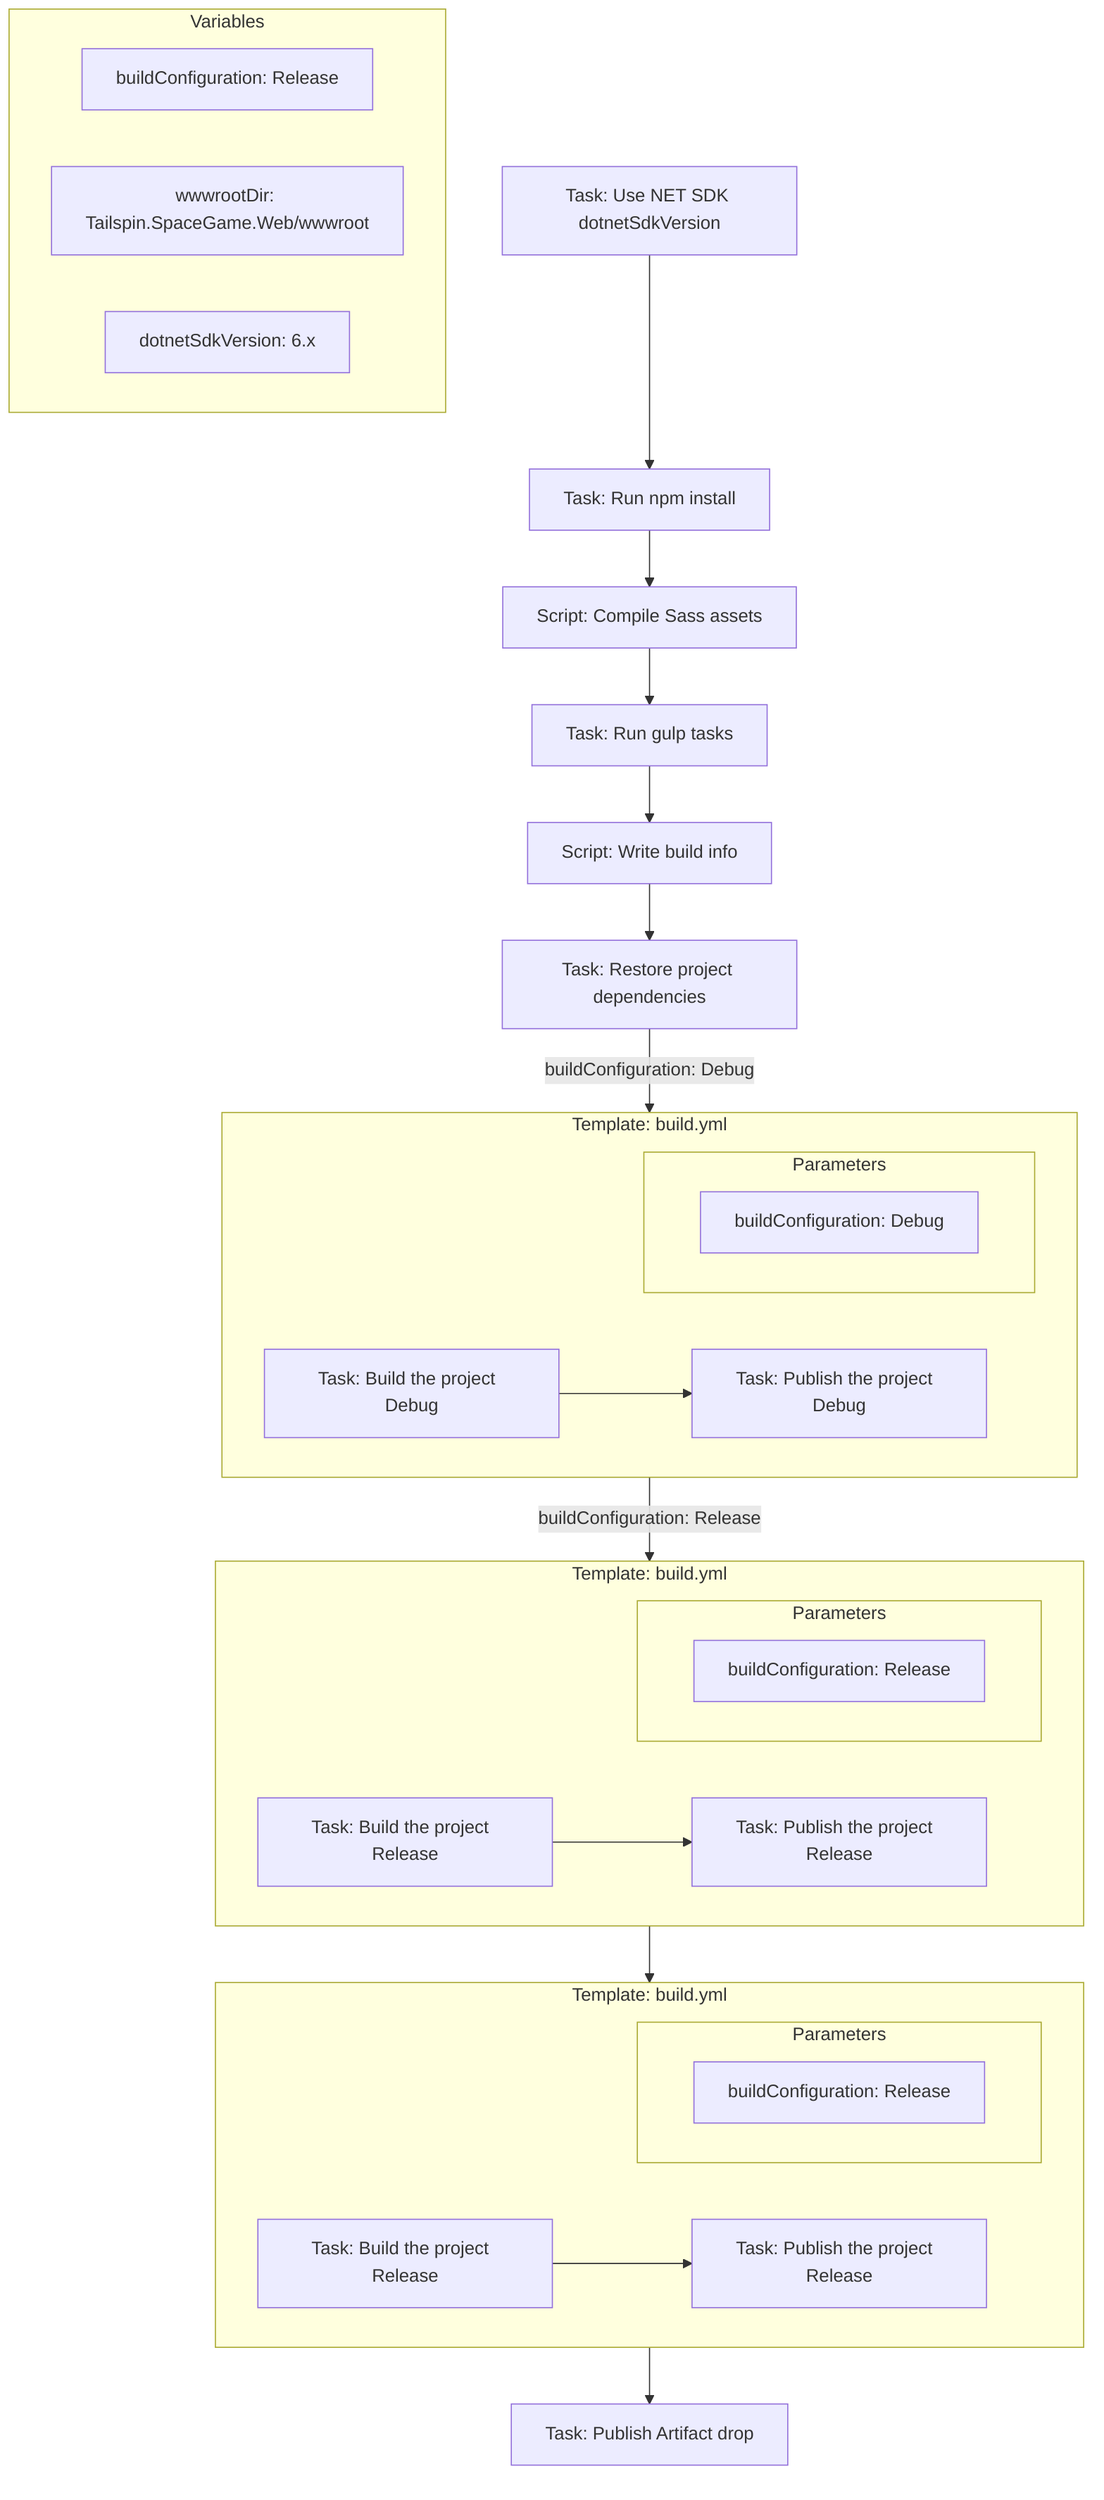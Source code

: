 flowchart TD
  subgraph variables_Legend [Variables]
    direction LR
    buildConfiguration[buildConfiguration: Release]
    wwwrootDir[wwwrootDir: Tailspin.SpaceGame.Web/wwwroot]
    dotnetSdkVersion[dotnetSdkVersion: 6.x]
  end
    0_UseNETSDKdotnetSdkVersion[Task: Use NET SDK dotnetSdkVersion]
    1_Runnpminstall[Task: Run npm install]
    0_UseNETSDKdotnetSdkVersion --> 1_Runnpminstall
    2_CompileSassassets[Script: Compile Sass assets]
    1_Runnpminstall --> 2_CompileSassassets
    3_Rungulptasks[Task: Run gulp tasks]
    2_CompileSassassets --> 3_Rungulptasks
    4_Writebuildinfo[Script: Write build info]
    3_Rungulptasks --> 4_Writebuildinfo
    5_Restoreprojectdependencies[Task: Restore project dependencies]
    4_Writebuildinfo --> 5_Restoreprojectdependencies
    subgraph 6_buildyml [Template: build.yml]
  subgraph 6_buildyml_parameters_Legend [Parameters]
    direction LR
    6_buildyml_buildConfiguration[buildConfiguration: Debug]
  end
    6_buildyml_0_Buildtheproject-Debug[Task: Build the project  Debug]
    6_buildyml_1_Publishtheproject-Debug[Task: Publish the project  Debug]
    6_buildyml_0_Buildtheproject-Debug --> 6_buildyml_1_Publishtheproject-Debug
    end

    5_Restoreprojectdependencies --> |buildConfiguration: Debug| 6_buildyml
    subgraph 7_buildyml [Template: build.yml]
  subgraph 7_buildyml_parameters_Legend [Parameters]
    direction LR
    7_buildyml_buildConfiguration[buildConfiguration: Release]
  end
    7_buildyml_0_Buildtheproject-Release[Task: Build the project  Release]
    7_buildyml_1_Publishtheproject-Release[Task: Publish the project  Release]
    7_buildyml_0_Buildtheproject-Release --> 7_buildyml_1_Publishtheproject-Release
    end

    6_buildyml --> |buildConfiguration: Release| 7_buildyml
    subgraph 8_buildyml [Template: build.yml]
  subgraph 8_buildyml_parameters_Legend [Parameters]
    direction LR
    8_buildyml_buildConfiguration[buildConfiguration: Release]
  end
    8_buildyml_0_Buildtheproject-Release[Task: Build the project  Release]
    8_buildyml_1_Publishtheproject-Release[Task: Publish the project  Release]
    8_buildyml_0_Buildtheproject-Release --> 8_buildyml_1_Publishtheproject-Release
    end

    7_buildyml --> 8_buildyml
    9_PublishArtifactdrop[Task: Publish Artifact drop]
    8_buildyml --> 9_PublishArtifactdrop